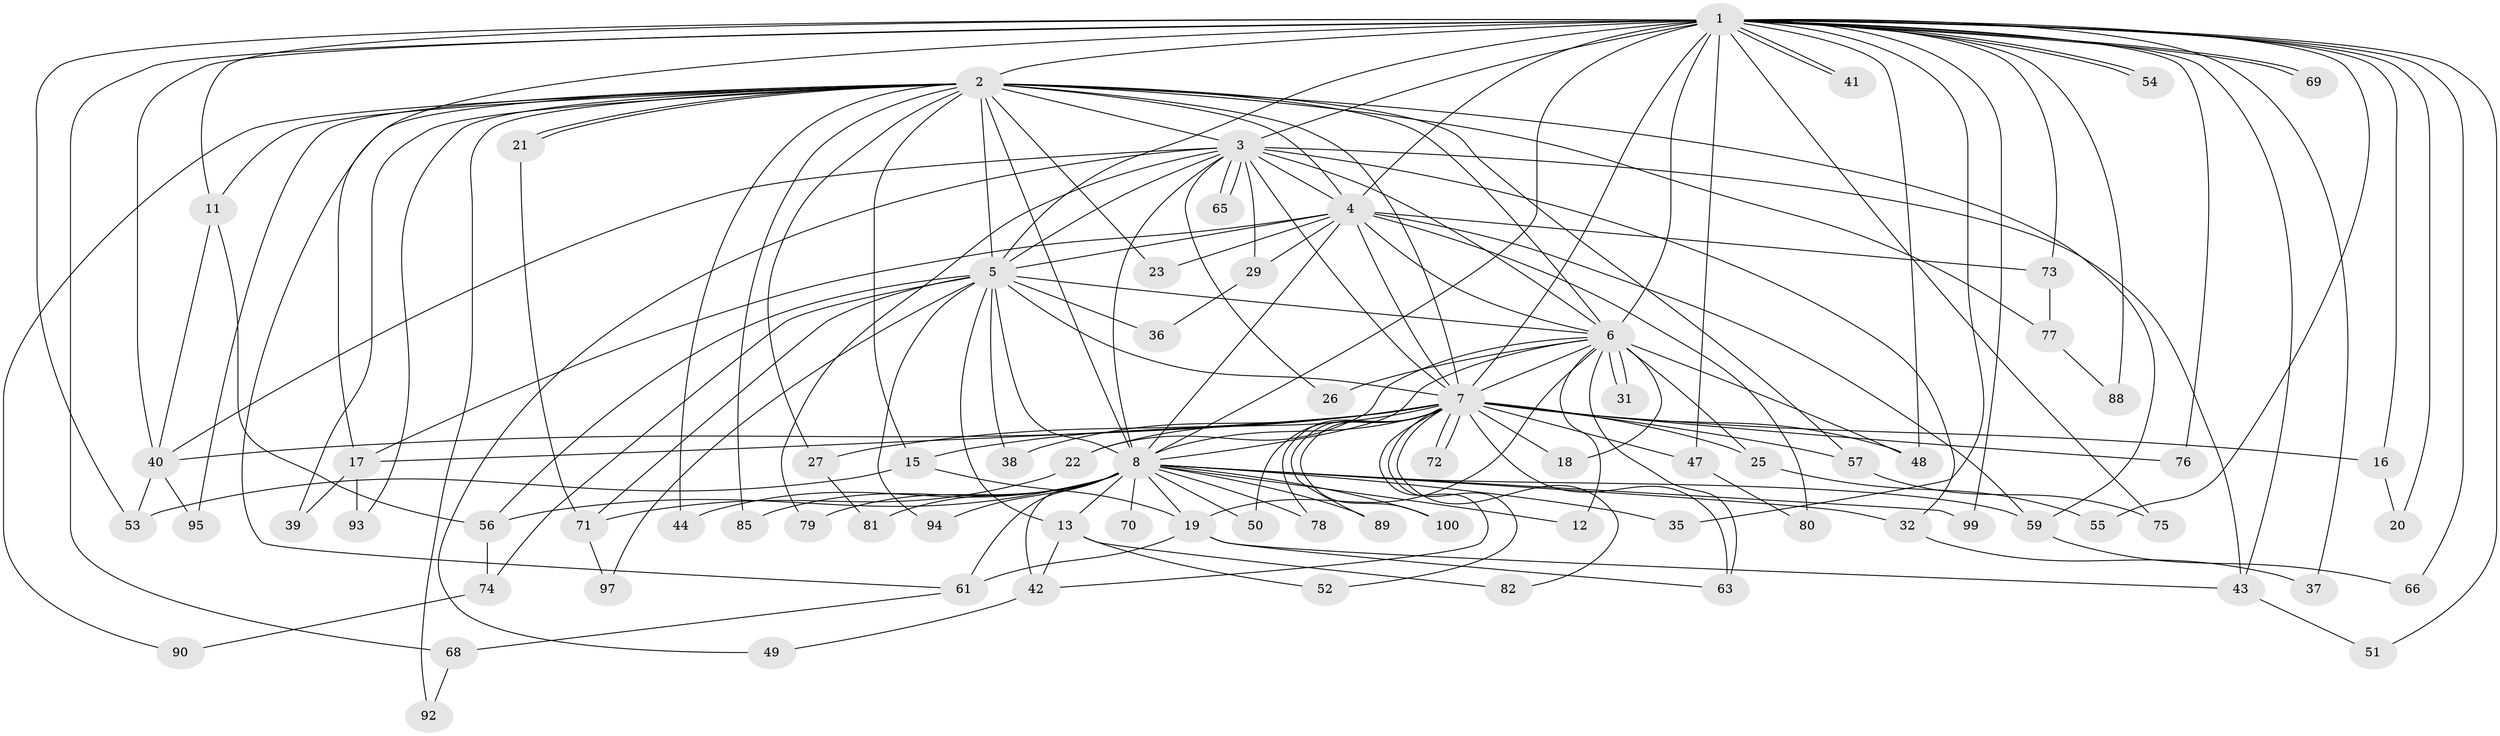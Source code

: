 // original degree distribution, {26: 0.01, 28: 0.01, 20: 0.03, 15: 0.01, 18: 0.02, 34: 0.01, 22: 0.01, 4: 0.07, 2: 0.56, 5: 0.04, 3: 0.23}
// Generated by graph-tools (version 1.1) at 2025/11/02/21/25 10:11:08]
// undirected, 78 vertices, 180 edges
graph export_dot {
graph [start="1"]
  node [color=gray90,style=filled];
  1 [super="+10"];
  2 [super="+34"];
  3 [super="+14"];
  4;
  5 [super="+86"];
  6 [super="+28"];
  7 [super="+30"];
  8 [super="+9"];
  11 [super="+91"];
  12;
  13 [super="+24"];
  15;
  16;
  17 [super="+45"];
  18;
  19 [super="+33"];
  20;
  21;
  22 [super="+98"];
  23;
  25;
  26;
  27;
  29;
  31;
  32;
  35;
  36;
  37;
  38;
  39;
  40 [super="+60"];
  41;
  42 [super="+46"];
  43 [super="+58"];
  44;
  47;
  48 [super="+96"];
  49;
  50 [super="+64"];
  51;
  52;
  53 [super="+83"];
  54;
  55;
  56 [super="+84"];
  57;
  59 [super="+67"];
  61 [super="+62"];
  63 [super="+87"];
  65;
  66;
  68;
  69;
  70;
  71;
  72;
  73;
  74;
  75;
  76;
  77;
  78;
  79;
  80;
  81;
  82;
  85;
  88;
  89;
  90;
  92;
  93;
  94;
  95;
  97;
  99;
  100;
  1 -- 2 [weight=2];
  1 -- 3 [weight=2];
  1 -- 4 [weight=2];
  1 -- 5 [weight=2];
  1 -- 6 [weight=2];
  1 -- 7 [weight=2];
  1 -- 8 [weight=4];
  1 -- 11;
  1 -- 17;
  1 -- 35;
  1 -- 37;
  1 -- 41;
  1 -- 41;
  1 -- 47;
  1 -- 48;
  1 -- 51;
  1 -- 54;
  1 -- 54;
  1 -- 55;
  1 -- 68;
  1 -- 69;
  1 -- 69;
  1 -- 76;
  1 -- 43;
  1 -- 66;
  1 -- 99;
  1 -- 40;
  1 -- 73;
  1 -- 75;
  1 -- 16;
  1 -- 20;
  1 -- 53;
  1 -- 88;
  2 -- 3;
  2 -- 4;
  2 -- 5;
  2 -- 6;
  2 -- 7 [weight=2];
  2 -- 8 [weight=3];
  2 -- 11;
  2 -- 15;
  2 -- 21;
  2 -- 21;
  2 -- 23;
  2 -- 27;
  2 -- 39;
  2 -- 44;
  2 -- 57;
  2 -- 59;
  2 -- 77;
  2 -- 85;
  2 -- 90;
  2 -- 92;
  2 -- 93;
  2 -- 95;
  2 -- 61;
  3 -- 4;
  3 -- 5;
  3 -- 6 [weight=2];
  3 -- 7 [weight=2];
  3 -- 8 [weight=2];
  3 -- 26;
  3 -- 29;
  3 -- 32;
  3 -- 43;
  3 -- 49;
  3 -- 65;
  3 -- 65;
  3 -- 79;
  3 -- 40;
  4 -- 5;
  4 -- 6;
  4 -- 7;
  4 -- 8 [weight=2];
  4 -- 17;
  4 -- 23;
  4 -- 29;
  4 -- 59;
  4 -- 73;
  4 -- 80;
  5 -- 6;
  5 -- 7;
  5 -- 8 [weight=2];
  5 -- 13;
  5 -- 36 [weight=2];
  5 -- 38;
  5 -- 56;
  5 -- 71;
  5 -- 74;
  5 -- 94;
  5 -- 97;
  6 -- 7;
  6 -- 8 [weight=2];
  6 -- 12;
  6 -- 18;
  6 -- 22;
  6 -- 25;
  6 -- 26;
  6 -- 31;
  6 -- 31;
  6 -- 48;
  6 -- 63;
  6 -- 19;
  7 -- 8 [weight=2];
  7 -- 15;
  7 -- 16;
  7 -- 18;
  7 -- 22;
  7 -- 25;
  7 -- 27;
  7 -- 38;
  7 -- 40;
  7 -- 42;
  7 -- 47;
  7 -- 50;
  7 -- 52;
  7 -- 57;
  7 -- 72;
  7 -- 72;
  7 -- 76;
  7 -- 78;
  7 -- 82;
  7 -- 89;
  7 -- 100;
  7 -- 17;
  7 -- 63;
  7 -- 48;
  8 -- 12;
  8 -- 19;
  8 -- 44;
  8 -- 50 [weight=2];
  8 -- 61;
  8 -- 70 [weight=2];
  8 -- 79;
  8 -- 94;
  8 -- 99;
  8 -- 13 [weight=2];
  8 -- 78;
  8 -- 81;
  8 -- 85;
  8 -- 89;
  8 -- 32;
  8 -- 35;
  8 -- 100;
  8 -- 56;
  8 -- 42;
  8 -- 59;
  11 -- 56;
  11 -- 40;
  13 -- 42;
  13 -- 82;
  13 -- 52;
  15 -- 19;
  15 -- 53;
  16 -- 20;
  17 -- 39;
  17 -- 93;
  19 -- 43;
  19 -- 61;
  19 -- 63;
  21 -- 71;
  22 -- 71;
  25 -- 55;
  27 -- 81;
  29 -- 36;
  32 -- 37;
  40 -- 95;
  40 -- 53;
  42 -- 49;
  43 -- 51;
  47 -- 80;
  56 -- 74;
  57 -- 75;
  59 -- 66;
  61 -- 68;
  68 -- 92;
  71 -- 97;
  73 -- 77;
  74 -- 90;
  77 -- 88;
}
